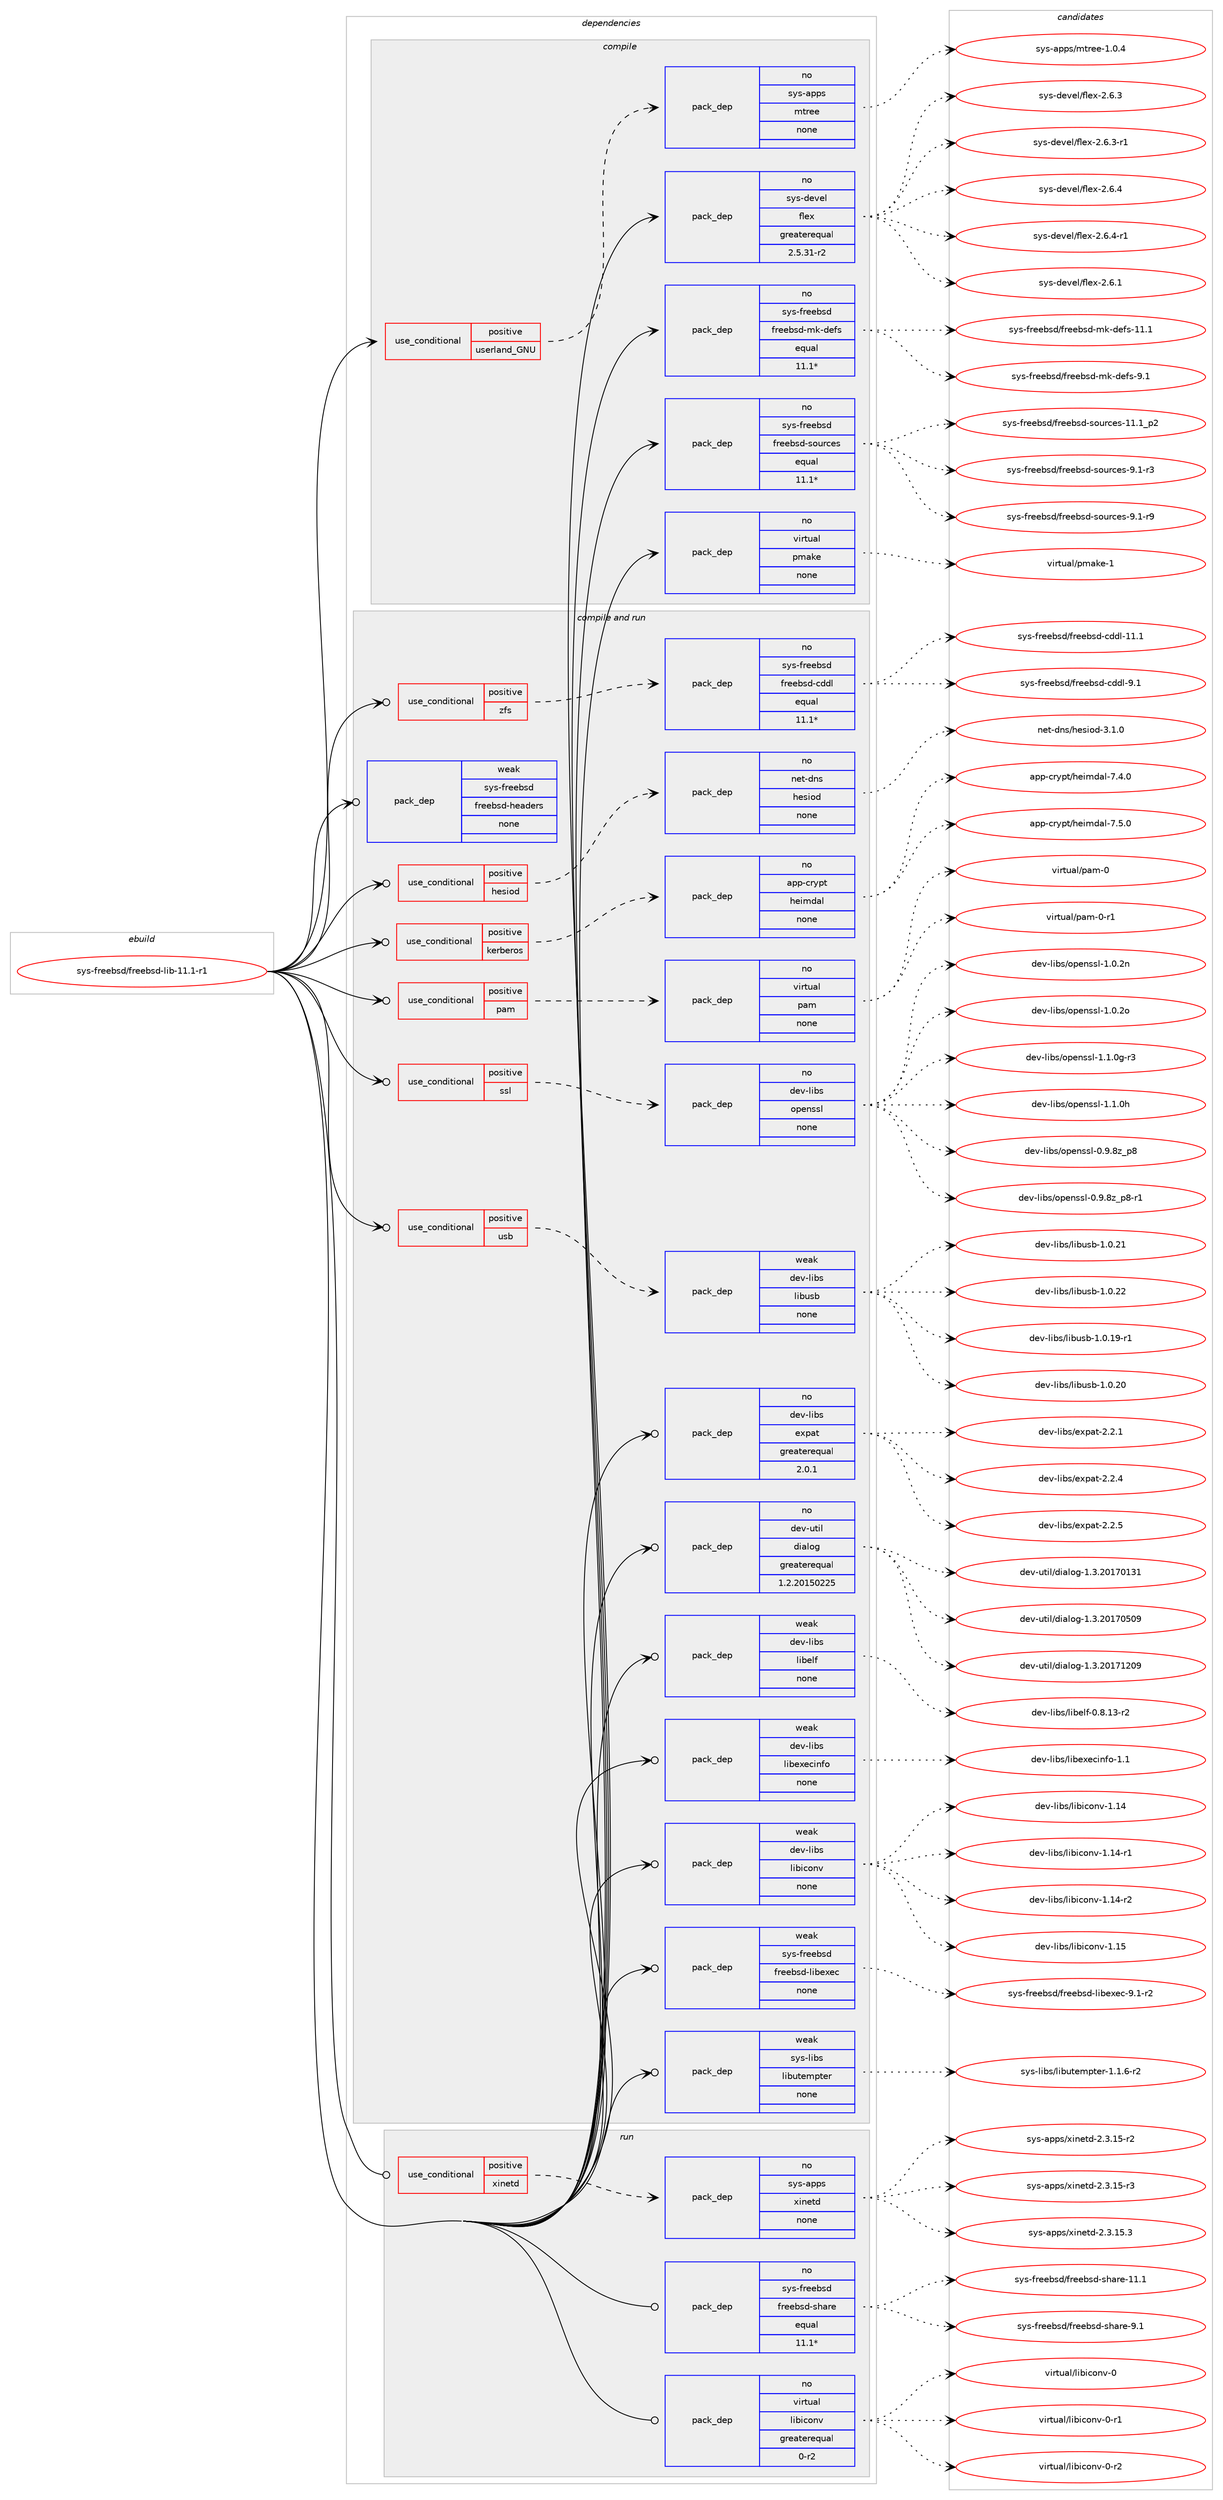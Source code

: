 digraph prolog {

# *************
# Graph options
# *************

newrank=true;
concentrate=true;
compound=true;
graph [rankdir=LR,fontname=Helvetica,fontsize=10,ranksep=1.5];#, ranksep=2.5, nodesep=0.2];
edge  [arrowhead=vee];
node  [fontname=Helvetica,fontsize=10];

# **********
# The ebuild
# **********

subgraph cluster_leftcol {
color=gray;
rank=same;
label=<<i>ebuild</i>>;
id [label="sys-freebsd/freebsd-lib-11.1-r1", color=red, width=4, href="../sys-freebsd/freebsd-lib-11.1-r1.svg"];
}

# ****************
# The dependencies
# ****************

subgraph cluster_midcol {
color=gray;
label=<<i>dependencies</i>>;
subgraph cluster_compile {
fillcolor="#eeeeee";
style=filled;
label=<<i>compile</i>>;
subgraph cond642 {
dependency6625 [label=<<TABLE BORDER="0" CELLBORDER="1" CELLSPACING="0" CELLPADDING="4"><TR><TD ROWSPAN="3" CELLPADDING="10">use_conditional</TD></TR><TR><TD>positive</TD></TR><TR><TD>userland_GNU</TD></TR></TABLE>>, shape=none, color=red];
subgraph pack5919 {
dependency6626 [label=<<TABLE BORDER="0" CELLBORDER="1" CELLSPACING="0" CELLPADDING="4" WIDTH="220"><TR><TD ROWSPAN="6" CELLPADDING="30">pack_dep</TD></TR><TR><TD WIDTH="110">no</TD></TR><TR><TD>sys-apps</TD></TR><TR><TD>mtree</TD></TR><TR><TD>none</TD></TR><TR><TD></TD></TR></TABLE>>, shape=none, color=blue];
}
dependency6625:e -> dependency6626:w [weight=20,style="dashed",arrowhead="vee"];
}
id:e -> dependency6625:w [weight=20,style="solid",arrowhead="vee"];
subgraph pack5920 {
dependency6627 [label=<<TABLE BORDER="0" CELLBORDER="1" CELLSPACING="0" CELLPADDING="4" WIDTH="220"><TR><TD ROWSPAN="6" CELLPADDING="30">pack_dep</TD></TR><TR><TD WIDTH="110">no</TD></TR><TR><TD>sys-devel</TD></TR><TR><TD>flex</TD></TR><TR><TD>greaterequal</TD></TR><TR><TD>2.5.31-r2</TD></TR></TABLE>>, shape=none, color=blue];
}
id:e -> dependency6627:w [weight=20,style="solid",arrowhead="vee"];
subgraph pack5921 {
dependency6628 [label=<<TABLE BORDER="0" CELLBORDER="1" CELLSPACING="0" CELLPADDING="4" WIDTH="220"><TR><TD ROWSPAN="6" CELLPADDING="30">pack_dep</TD></TR><TR><TD WIDTH="110">no</TD></TR><TR><TD>sys-freebsd</TD></TR><TR><TD>freebsd-mk-defs</TD></TR><TR><TD>equal</TD></TR><TR><TD>11.1*</TD></TR></TABLE>>, shape=none, color=blue];
}
id:e -> dependency6628:w [weight=20,style="solid",arrowhead="vee"];
subgraph pack5922 {
dependency6629 [label=<<TABLE BORDER="0" CELLBORDER="1" CELLSPACING="0" CELLPADDING="4" WIDTH="220"><TR><TD ROWSPAN="6" CELLPADDING="30">pack_dep</TD></TR><TR><TD WIDTH="110">no</TD></TR><TR><TD>sys-freebsd</TD></TR><TR><TD>freebsd-sources</TD></TR><TR><TD>equal</TD></TR><TR><TD>11.1*</TD></TR></TABLE>>, shape=none, color=blue];
}
id:e -> dependency6629:w [weight=20,style="solid",arrowhead="vee"];
subgraph pack5923 {
dependency6630 [label=<<TABLE BORDER="0" CELLBORDER="1" CELLSPACING="0" CELLPADDING="4" WIDTH="220"><TR><TD ROWSPAN="6" CELLPADDING="30">pack_dep</TD></TR><TR><TD WIDTH="110">no</TD></TR><TR><TD>virtual</TD></TR><TR><TD>pmake</TD></TR><TR><TD>none</TD></TR><TR><TD></TD></TR></TABLE>>, shape=none, color=blue];
}
id:e -> dependency6630:w [weight=20,style="solid",arrowhead="vee"];
}
subgraph cluster_compileandrun {
fillcolor="#eeeeee";
style=filled;
label=<<i>compile and run</i>>;
subgraph cond643 {
dependency6631 [label=<<TABLE BORDER="0" CELLBORDER="1" CELLSPACING="0" CELLPADDING="4"><TR><TD ROWSPAN="3" CELLPADDING="10">use_conditional</TD></TR><TR><TD>positive</TD></TR><TR><TD>hesiod</TD></TR></TABLE>>, shape=none, color=red];
subgraph pack5924 {
dependency6632 [label=<<TABLE BORDER="0" CELLBORDER="1" CELLSPACING="0" CELLPADDING="4" WIDTH="220"><TR><TD ROWSPAN="6" CELLPADDING="30">pack_dep</TD></TR><TR><TD WIDTH="110">no</TD></TR><TR><TD>net-dns</TD></TR><TR><TD>hesiod</TD></TR><TR><TD>none</TD></TR><TR><TD></TD></TR></TABLE>>, shape=none, color=blue];
}
dependency6631:e -> dependency6632:w [weight=20,style="dashed",arrowhead="vee"];
}
id:e -> dependency6631:w [weight=20,style="solid",arrowhead="odotvee"];
subgraph cond644 {
dependency6633 [label=<<TABLE BORDER="0" CELLBORDER="1" CELLSPACING="0" CELLPADDING="4"><TR><TD ROWSPAN="3" CELLPADDING="10">use_conditional</TD></TR><TR><TD>positive</TD></TR><TR><TD>kerberos</TD></TR></TABLE>>, shape=none, color=red];
subgraph pack5925 {
dependency6634 [label=<<TABLE BORDER="0" CELLBORDER="1" CELLSPACING="0" CELLPADDING="4" WIDTH="220"><TR><TD ROWSPAN="6" CELLPADDING="30">pack_dep</TD></TR><TR><TD WIDTH="110">no</TD></TR><TR><TD>app-crypt</TD></TR><TR><TD>heimdal</TD></TR><TR><TD>none</TD></TR><TR><TD></TD></TR></TABLE>>, shape=none, color=blue];
}
dependency6633:e -> dependency6634:w [weight=20,style="dashed",arrowhead="vee"];
}
id:e -> dependency6633:w [weight=20,style="solid",arrowhead="odotvee"];
subgraph cond645 {
dependency6635 [label=<<TABLE BORDER="0" CELLBORDER="1" CELLSPACING="0" CELLPADDING="4"><TR><TD ROWSPAN="3" CELLPADDING="10">use_conditional</TD></TR><TR><TD>positive</TD></TR><TR><TD>pam</TD></TR></TABLE>>, shape=none, color=red];
subgraph pack5926 {
dependency6636 [label=<<TABLE BORDER="0" CELLBORDER="1" CELLSPACING="0" CELLPADDING="4" WIDTH="220"><TR><TD ROWSPAN="6" CELLPADDING="30">pack_dep</TD></TR><TR><TD WIDTH="110">no</TD></TR><TR><TD>virtual</TD></TR><TR><TD>pam</TD></TR><TR><TD>none</TD></TR><TR><TD></TD></TR></TABLE>>, shape=none, color=blue];
}
dependency6635:e -> dependency6636:w [weight=20,style="dashed",arrowhead="vee"];
}
id:e -> dependency6635:w [weight=20,style="solid",arrowhead="odotvee"];
subgraph cond646 {
dependency6637 [label=<<TABLE BORDER="0" CELLBORDER="1" CELLSPACING="0" CELLPADDING="4"><TR><TD ROWSPAN="3" CELLPADDING="10">use_conditional</TD></TR><TR><TD>positive</TD></TR><TR><TD>ssl</TD></TR></TABLE>>, shape=none, color=red];
subgraph pack5927 {
dependency6638 [label=<<TABLE BORDER="0" CELLBORDER="1" CELLSPACING="0" CELLPADDING="4" WIDTH="220"><TR><TD ROWSPAN="6" CELLPADDING="30">pack_dep</TD></TR><TR><TD WIDTH="110">no</TD></TR><TR><TD>dev-libs</TD></TR><TR><TD>openssl</TD></TR><TR><TD>none</TD></TR><TR><TD></TD></TR></TABLE>>, shape=none, color=blue];
}
dependency6637:e -> dependency6638:w [weight=20,style="dashed",arrowhead="vee"];
}
id:e -> dependency6637:w [weight=20,style="solid",arrowhead="odotvee"];
subgraph cond647 {
dependency6639 [label=<<TABLE BORDER="0" CELLBORDER="1" CELLSPACING="0" CELLPADDING="4"><TR><TD ROWSPAN="3" CELLPADDING="10">use_conditional</TD></TR><TR><TD>positive</TD></TR><TR><TD>usb</TD></TR></TABLE>>, shape=none, color=red];
subgraph pack5928 {
dependency6640 [label=<<TABLE BORDER="0" CELLBORDER="1" CELLSPACING="0" CELLPADDING="4" WIDTH="220"><TR><TD ROWSPAN="6" CELLPADDING="30">pack_dep</TD></TR><TR><TD WIDTH="110">weak</TD></TR><TR><TD>dev-libs</TD></TR><TR><TD>libusb</TD></TR><TR><TD>none</TD></TR><TR><TD></TD></TR></TABLE>>, shape=none, color=blue];
}
dependency6639:e -> dependency6640:w [weight=20,style="dashed",arrowhead="vee"];
}
id:e -> dependency6639:w [weight=20,style="solid",arrowhead="odotvee"];
subgraph cond648 {
dependency6641 [label=<<TABLE BORDER="0" CELLBORDER="1" CELLSPACING="0" CELLPADDING="4"><TR><TD ROWSPAN="3" CELLPADDING="10">use_conditional</TD></TR><TR><TD>positive</TD></TR><TR><TD>zfs</TD></TR></TABLE>>, shape=none, color=red];
subgraph pack5929 {
dependency6642 [label=<<TABLE BORDER="0" CELLBORDER="1" CELLSPACING="0" CELLPADDING="4" WIDTH="220"><TR><TD ROWSPAN="6" CELLPADDING="30">pack_dep</TD></TR><TR><TD WIDTH="110">no</TD></TR><TR><TD>sys-freebsd</TD></TR><TR><TD>freebsd-cddl</TD></TR><TR><TD>equal</TD></TR><TR><TD>11.1*</TD></TR></TABLE>>, shape=none, color=blue];
}
dependency6641:e -> dependency6642:w [weight=20,style="dashed",arrowhead="vee"];
}
id:e -> dependency6641:w [weight=20,style="solid",arrowhead="odotvee"];
subgraph pack5930 {
dependency6643 [label=<<TABLE BORDER="0" CELLBORDER="1" CELLSPACING="0" CELLPADDING="4" WIDTH="220"><TR><TD ROWSPAN="6" CELLPADDING="30">pack_dep</TD></TR><TR><TD WIDTH="110">no</TD></TR><TR><TD>dev-libs</TD></TR><TR><TD>expat</TD></TR><TR><TD>greaterequal</TD></TR><TR><TD>2.0.1</TD></TR></TABLE>>, shape=none, color=blue];
}
id:e -> dependency6643:w [weight=20,style="solid",arrowhead="odotvee"];
subgraph pack5931 {
dependency6644 [label=<<TABLE BORDER="0" CELLBORDER="1" CELLSPACING="0" CELLPADDING="4" WIDTH="220"><TR><TD ROWSPAN="6" CELLPADDING="30">pack_dep</TD></TR><TR><TD WIDTH="110">no</TD></TR><TR><TD>dev-util</TD></TR><TR><TD>dialog</TD></TR><TR><TD>greaterequal</TD></TR><TR><TD>1.2.20150225</TD></TR></TABLE>>, shape=none, color=blue];
}
id:e -> dependency6644:w [weight=20,style="solid",arrowhead="odotvee"];
subgraph pack5932 {
dependency6645 [label=<<TABLE BORDER="0" CELLBORDER="1" CELLSPACING="0" CELLPADDING="4" WIDTH="220"><TR><TD ROWSPAN="6" CELLPADDING="30">pack_dep</TD></TR><TR><TD WIDTH="110">weak</TD></TR><TR><TD>dev-libs</TD></TR><TR><TD>libelf</TD></TR><TR><TD>none</TD></TR><TR><TD></TD></TR></TABLE>>, shape=none, color=blue];
}
id:e -> dependency6645:w [weight=20,style="solid",arrowhead="odotvee"];
subgraph pack5933 {
dependency6646 [label=<<TABLE BORDER="0" CELLBORDER="1" CELLSPACING="0" CELLPADDING="4" WIDTH="220"><TR><TD ROWSPAN="6" CELLPADDING="30">pack_dep</TD></TR><TR><TD WIDTH="110">weak</TD></TR><TR><TD>dev-libs</TD></TR><TR><TD>libexecinfo</TD></TR><TR><TD>none</TD></TR><TR><TD></TD></TR></TABLE>>, shape=none, color=blue];
}
id:e -> dependency6646:w [weight=20,style="solid",arrowhead="odotvee"];
subgraph pack5934 {
dependency6647 [label=<<TABLE BORDER="0" CELLBORDER="1" CELLSPACING="0" CELLPADDING="4" WIDTH="220"><TR><TD ROWSPAN="6" CELLPADDING="30">pack_dep</TD></TR><TR><TD WIDTH="110">weak</TD></TR><TR><TD>dev-libs</TD></TR><TR><TD>libiconv</TD></TR><TR><TD>none</TD></TR><TR><TD></TD></TR></TABLE>>, shape=none, color=blue];
}
id:e -> dependency6647:w [weight=20,style="solid",arrowhead="odotvee"];
subgraph pack5935 {
dependency6648 [label=<<TABLE BORDER="0" CELLBORDER="1" CELLSPACING="0" CELLPADDING="4" WIDTH="220"><TR><TD ROWSPAN="6" CELLPADDING="30">pack_dep</TD></TR><TR><TD WIDTH="110">weak</TD></TR><TR><TD>sys-freebsd</TD></TR><TR><TD>freebsd-headers</TD></TR><TR><TD>none</TD></TR><TR><TD></TD></TR></TABLE>>, shape=none, color=blue];
}
id:e -> dependency6648:w [weight=20,style="solid",arrowhead="odotvee"];
subgraph pack5936 {
dependency6649 [label=<<TABLE BORDER="0" CELLBORDER="1" CELLSPACING="0" CELLPADDING="4" WIDTH="220"><TR><TD ROWSPAN="6" CELLPADDING="30">pack_dep</TD></TR><TR><TD WIDTH="110">weak</TD></TR><TR><TD>sys-freebsd</TD></TR><TR><TD>freebsd-libexec</TD></TR><TR><TD>none</TD></TR><TR><TD></TD></TR></TABLE>>, shape=none, color=blue];
}
id:e -> dependency6649:w [weight=20,style="solid",arrowhead="odotvee"];
subgraph pack5937 {
dependency6650 [label=<<TABLE BORDER="0" CELLBORDER="1" CELLSPACING="0" CELLPADDING="4" WIDTH="220"><TR><TD ROWSPAN="6" CELLPADDING="30">pack_dep</TD></TR><TR><TD WIDTH="110">weak</TD></TR><TR><TD>sys-libs</TD></TR><TR><TD>libutempter</TD></TR><TR><TD>none</TD></TR><TR><TD></TD></TR></TABLE>>, shape=none, color=blue];
}
id:e -> dependency6650:w [weight=20,style="solid",arrowhead="odotvee"];
}
subgraph cluster_run {
fillcolor="#eeeeee";
style=filled;
label=<<i>run</i>>;
subgraph cond649 {
dependency6651 [label=<<TABLE BORDER="0" CELLBORDER="1" CELLSPACING="0" CELLPADDING="4"><TR><TD ROWSPAN="3" CELLPADDING="10">use_conditional</TD></TR><TR><TD>positive</TD></TR><TR><TD>xinetd</TD></TR></TABLE>>, shape=none, color=red];
subgraph pack5938 {
dependency6652 [label=<<TABLE BORDER="0" CELLBORDER="1" CELLSPACING="0" CELLPADDING="4" WIDTH="220"><TR><TD ROWSPAN="6" CELLPADDING="30">pack_dep</TD></TR><TR><TD WIDTH="110">no</TD></TR><TR><TD>sys-apps</TD></TR><TR><TD>xinetd</TD></TR><TR><TD>none</TD></TR><TR><TD></TD></TR></TABLE>>, shape=none, color=blue];
}
dependency6651:e -> dependency6652:w [weight=20,style="dashed",arrowhead="vee"];
}
id:e -> dependency6651:w [weight=20,style="solid",arrowhead="odot"];
subgraph pack5939 {
dependency6653 [label=<<TABLE BORDER="0" CELLBORDER="1" CELLSPACING="0" CELLPADDING="4" WIDTH="220"><TR><TD ROWSPAN="6" CELLPADDING="30">pack_dep</TD></TR><TR><TD WIDTH="110">no</TD></TR><TR><TD>sys-freebsd</TD></TR><TR><TD>freebsd-share</TD></TR><TR><TD>equal</TD></TR><TR><TD>11.1*</TD></TR></TABLE>>, shape=none, color=blue];
}
id:e -> dependency6653:w [weight=20,style="solid",arrowhead="odot"];
subgraph pack5940 {
dependency6654 [label=<<TABLE BORDER="0" CELLBORDER="1" CELLSPACING="0" CELLPADDING="4" WIDTH="220"><TR><TD ROWSPAN="6" CELLPADDING="30">pack_dep</TD></TR><TR><TD WIDTH="110">no</TD></TR><TR><TD>virtual</TD></TR><TR><TD>libiconv</TD></TR><TR><TD>greaterequal</TD></TR><TR><TD>0-r2</TD></TR></TABLE>>, shape=none, color=blue];
}
id:e -> dependency6654:w [weight=20,style="solid",arrowhead="odot"];
}
}

# **************
# The candidates
# **************

subgraph cluster_choices {
rank=same;
color=gray;
label=<<i>candidates</i>>;

subgraph choice5919 {
color=black;
nodesep=1;
choice115121115459711211211547109116114101101454946484652 [label="sys-apps/mtree-1.0.4", color=red, width=4,href="../sys-apps/mtree-1.0.4.svg"];
dependency6626:e -> choice115121115459711211211547109116114101101454946484652:w [style=dotted,weight="100"];
}
subgraph choice5920 {
color=black;
nodesep=1;
choice1151211154510010111810110847102108101120455046544649 [label="sys-devel/flex-2.6.1", color=red, width=4,href="../sys-devel/flex-2.6.1.svg"];
choice1151211154510010111810110847102108101120455046544651 [label="sys-devel/flex-2.6.3", color=red, width=4,href="../sys-devel/flex-2.6.3.svg"];
choice11512111545100101118101108471021081011204550465446514511449 [label="sys-devel/flex-2.6.3-r1", color=red, width=4,href="../sys-devel/flex-2.6.3-r1.svg"];
choice1151211154510010111810110847102108101120455046544652 [label="sys-devel/flex-2.6.4", color=red, width=4,href="../sys-devel/flex-2.6.4.svg"];
choice11512111545100101118101108471021081011204550465446524511449 [label="sys-devel/flex-2.6.4-r1", color=red, width=4,href="../sys-devel/flex-2.6.4-r1.svg"];
dependency6627:e -> choice1151211154510010111810110847102108101120455046544649:w [style=dotted,weight="100"];
dependency6627:e -> choice1151211154510010111810110847102108101120455046544651:w [style=dotted,weight="100"];
dependency6627:e -> choice11512111545100101118101108471021081011204550465446514511449:w [style=dotted,weight="100"];
dependency6627:e -> choice1151211154510010111810110847102108101120455046544652:w [style=dotted,weight="100"];
dependency6627:e -> choice11512111545100101118101108471021081011204550465446524511449:w [style=dotted,weight="100"];
}
subgraph choice5921 {
color=black;
nodesep=1;
choice1151211154510211410110198115100471021141011019811510045109107451001011021154549494649 [label="sys-freebsd/freebsd-mk-defs-11.1", color=red, width=4,href="../sys-freebsd/freebsd-mk-defs-11.1.svg"];
choice11512111545102114101101981151004710211410110198115100451091074510010110211545574649 [label="sys-freebsd/freebsd-mk-defs-9.1", color=red, width=4,href="../sys-freebsd/freebsd-mk-defs-9.1.svg"];
dependency6628:e -> choice1151211154510211410110198115100471021141011019811510045109107451001011021154549494649:w [style=dotted,weight="100"];
dependency6628:e -> choice11512111545102114101101981151004710211410110198115100451091074510010110211545574649:w [style=dotted,weight="100"];
}
subgraph choice5922 {
color=black;
nodesep=1;
choice11512111545102114101101981151004710211410110198115100451151111171149910111545494946499511250 [label="sys-freebsd/freebsd-sources-11.1_p2", color=red, width=4,href="../sys-freebsd/freebsd-sources-11.1_p2.svg"];
choice115121115451021141011019811510047102114101101981151004511511111711499101115455746494511451 [label="sys-freebsd/freebsd-sources-9.1-r3", color=red, width=4,href="../sys-freebsd/freebsd-sources-9.1-r3.svg"];
choice115121115451021141011019811510047102114101101981151004511511111711499101115455746494511457 [label="sys-freebsd/freebsd-sources-9.1-r9", color=red, width=4,href="../sys-freebsd/freebsd-sources-9.1-r9.svg"];
dependency6629:e -> choice11512111545102114101101981151004710211410110198115100451151111171149910111545494946499511250:w [style=dotted,weight="100"];
dependency6629:e -> choice115121115451021141011019811510047102114101101981151004511511111711499101115455746494511451:w [style=dotted,weight="100"];
dependency6629:e -> choice115121115451021141011019811510047102114101101981151004511511111711499101115455746494511457:w [style=dotted,weight="100"];
}
subgraph choice5923 {
color=black;
nodesep=1;
choice1181051141161179710847112109971071014549 [label="virtual/pmake-1", color=red, width=4,href="../virtual/pmake-1.svg"];
dependency6630:e -> choice1181051141161179710847112109971071014549:w [style=dotted,weight="100"];
}
subgraph choice5924 {
color=black;
nodesep=1;
choice1101011164510011011547104101115105111100455146494648 [label="net-dns/hesiod-3.1.0", color=red, width=4,href="../net-dns/hesiod-3.1.0.svg"];
dependency6632:e -> choice1101011164510011011547104101115105111100455146494648:w [style=dotted,weight="100"];
}
subgraph choice5925 {
color=black;
nodesep=1;
choice9711211245991141211121164710410110510910097108455546524648 [label="app-crypt/heimdal-7.4.0", color=red, width=4,href="../app-crypt/heimdal-7.4.0.svg"];
choice9711211245991141211121164710410110510910097108455546534648 [label="app-crypt/heimdal-7.5.0", color=red, width=4,href="../app-crypt/heimdal-7.5.0.svg"];
dependency6634:e -> choice9711211245991141211121164710410110510910097108455546524648:w [style=dotted,weight="100"];
dependency6634:e -> choice9711211245991141211121164710410110510910097108455546534648:w [style=dotted,weight="100"];
}
subgraph choice5926 {
color=black;
nodesep=1;
choice1181051141161179710847112971094548 [label="virtual/pam-0", color=red, width=4,href="../virtual/pam-0.svg"];
choice11810511411611797108471129710945484511449 [label="virtual/pam-0-r1", color=red, width=4,href="../virtual/pam-0-r1.svg"];
dependency6636:e -> choice1181051141161179710847112971094548:w [style=dotted,weight="100"];
dependency6636:e -> choice11810511411611797108471129710945484511449:w [style=dotted,weight="100"];
}
subgraph choice5927 {
color=black;
nodesep=1;
choice1001011184510810598115471111121011101151151084548465746561229511256 [label="dev-libs/openssl-0.9.8z_p8", color=red, width=4,href="../dev-libs/openssl-0.9.8z_p8.svg"];
choice10010111845108105981154711111210111011511510845484657465612295112564511449 [label="dev-libs/openssl-0.9.8z_p8-r1", color=red, width=4,href="../dev-libs/openssl-0.9.8z_p8-r1.svg"];
choice100101118451081059811547111112101110115115108454946484650110 [label="dev-libs/openssl-1.0.2n", color=red, width=4,href="../dev-libs/openssl-1.0.2n.svg"];
choice100101118451081059811547111112101110115115108454946484650111 [label="dev-libs/openssl-1.0.2o", color=red, width=4,href="../dev-libs/openssl-1.0.2o.svg"];
choice1001011184510810598115471111121011101151151084549464946481034511451 [label="dev-libs/openssl-1.1.0g-r3", color=red, width=4,href="../dev-libs/openssl-1.1.0g-r3.svg"];
choice100101118451081059811547111112101110115115108454946494648104 [label="dev-libs/openssl-1.1.0h", color=red, width=4,href="../dev-libs/openssl-1.1.0h.svg"];
dependency6638:e -> choice1001011184510810598115471111121011101151151084548465746561229511256:w [style=dotted,weight="100"];
dependency6638:e -> choice10010111845108105981154711111210111011511510845484657465612295112564511449:w [style=dotted,weight="100"];
dependency6638:e -> choice100101118451081059811547111112101110115115108454946484650110:w [style=dotted,weight="100"];
dependency6638:e -> choice100101118451081059811547111112101110115115108454946484650111:w [style=dotted,weight="100"];
dependency6638:e -> choice1001011184510810598115471111121011101151151084549464946481034511451:w [style=dotted,weight="100"];
dependency6638:e -> choice100101118451081059811547111112101110115115108454946494648104:w [style=dotted,weight="100"];
}
subgraph choice5928 {
color=black;
nodesep=1;
choice1001011184510810598115471081059811711598454946484649574511449 [label="dev-libs/libusb-1.0.19-r1", color=red, width=4,href="../dev-libs/libusb-1.0.19-r1.svg"];
choice100101118451081059811547108105981171159845494648465048 [label="dev-libs/libusb-1.0.20", color=red, width=4,href="../dev-libs/libusb-1.0.20.svg"];
choice100101118451081059811547108105981171159845494648465049 [label="dev-libs/libusb-1.0.21", color=red, width=4,href="../dev-libs/libusb-1.0.21.svg"];
choice100101118451081059811547108105981171159845494648465050 [label="dev-libs/libusb-1.0.22", color=red, width=4,href="../dev-libs/libusb-1.0.22.svg"];
dependency6640:e -> choice1001011184510810598115471081059811711598454946484649574511449:w [style=dotted,weight="100"];
dependency6640:e -> choice100101118451081059811547108105981171159845494648465048:w [style=dotted,weight="100"];
dependency6640:e -> choice100101118451081059811547108105981171159845494648465049:w [style=dotted,weight="100"];
dependency6640:e -> choice100101118451081059811547108105981171159845494648465050:w [style=dotted,weight="100"];
}
subgraph choice5929 {
color=black;
nodesep=1;
choice1151211154510211410110198115100471021141011019811510045991001001084549494649 [label="sys-freebsd/freebsd-cddl-11.1", color=red, width=4,href="../sys-freebsd/freebsd-cddl-11.1.svg"];
choice11512111545102114101101981151004710211410110198115100459910010010845574649 [label="sys-freebsd/freebsd-cddl-9.1", color=red, width=4,href="../sys-freebsd/freebsd-cddl-9.1.svg"];
dependency6642:e -> choice1151211154510211410110198115100471021141011019811510045991001001084549494649:w [style=dotted,weight="100"];
dependency6642:e -> choice11512111545102114101101981151004710211410110198115100459910010010845574649:w [style=dotted,weight="100"];
}
subgraph choice5930 {
color=black;
nodesep=1;
choice10010111845108105981154710112011297116455046504649 [label="dev-libs/expat-2.2.1", color=red, width=4,href="../dev-libs/expat-2.2.1.svg"];
choice10010111845108105981154710112011297116455046504652 [label="dev-libs/expat-2.2.4", color=red, width=4,href="../dev-libs/expat-2.2.4.svg"];
choice10010111845108105981154710112011297116455046504653 [label="dev-libs/expat-2.2.5", color=red, width=4,href="../dev-libs/expat-2.2.5.svg"];
dependency6643:e -> choice10010111845108105981154710112011297116455046504649:w [style=dotted,weight="100"];
dependency6643:e -> choice10010111845108105981154710112011297116455046504652:w [style=dotted,weight="100"];
dependency6643:e -> choice10010111845108105981154710112011297116455046504653:w [style=dotted,weight="100"];
}
subgraph choice5931 {
color=black;
nodesep=1;
choice10010111845117116105108471001059710811110345494651465048495548495149 [label="dev-util/dialog-1.3.20170131", color=red, width=4,href="../dev-util/dialog-1.3.20170131.svg"];
choice10010111845117116105108471001059710811110345494651465048495548534857 [label="dev-util/dialog-1.3.20170509", color=red, width=4,href="../dev-util/dialog-1.3.20170509.svg"];
choice10010111845117116105108471001059710811110345494651465048495549504857 [label="dev-util/dialog-1.3.20171209", color=red, width=4,href="../dev-util/dialog-1.3.20171209.svg"];
dependency6644:e -> choice10010111845117116105108471001059710811110345494651465048495548495149:w [style=dotted,weight="100"];
dependency6644:e -> choice10010111845117116105108471001059710811110345494651465048495548534857:w [style=dotted,weight="100"];
dependency6644:e -> choice10010111845117116105108471001059710811110345494651465048495549504857:w [style=dotted,weight="100"];
}
subgraph choice5932 {
color=black;
nodesep=1;
choice10010111845108105981154710810598101108102454846564649514511450 [label="dev-libs/libelf-0.8.13-r2", color=red, width=4,href="../dev-libs/libelf-0.8.13-r2.svg"];
dependency6645:e -> choice10010111845108105981154710810598101108102454846564649514511450:w [style=dotted,weight="100"];
}
subgraph choice5933 {
color=black;
nodesep=1;
choice100101118451081059811547108105981011201019910511010211145494649 [label="dev-libs/libexecinfo-1.1", color=red, width=4,href="../dev-libs/libexecinfo-1.1.svg"];
dependency6646:e -> choice100101118451081059811547108105981011201019910511010211145494649:w [style=dotted,weight="100"];
}
subgraph choice5934 {
color=black;
nodesep=1;
choice10010111845108105981154710810598105991111101184549464952 [label="dev-libs/libiconv-1.14", color=red, width=4,href="../dev-libs/libiconv-1.14.svg"];
choice100101118451081059811547108105981059911111011845494649524511449 [label="dev-libs/libiconv-1.14-r1", color=red, width=4,href="../dev-libs/libiconv-1.14-r1.svg"];
choice100101118451081059811547108105981059911111011845494649524511450 [label="dev-libs/libiconv-1.14-r2", color=red, width=4,href="../dev-libs/libiconv-1.14-r2.svg"];
choice10010111845108105981154710810598105991111101184549464953 [label="dev-libs/libiconv-1.15", color=red, width=4,href="../dev-libs/libiconv-1.15.svg"];
dependency6647:e -> choice10010111845108105981154710810598105991111101184549464952:w [style=dotted,weight="100"];
dependency6647:e -> choice100101118451081059811547108105981059911111011845494649524511449:w [style=dotted,weight="100"];
dependency6647:e -> choice100101118451081059811547108105981059911111011845494649524511450:w [style=dotted,weight="100"];
dependency6647:e -> choice10010111845108105981154710810598105991111101184549464953:w [style=dotted,weight="100"];
}
subgraph choice5935 {
color=black;
nodesep=1;
}
subgraph choice5936 {
color=black;
nodesep=1;
choice11512111545102114101101981151004710211410110198115100451081059810112010199455746494511450 [label="sys-freebsd/freebsd-libexec-9.1-r2", color=red, width=4,href="../sys-freebsd/freebsd-libexec-9.1-r2.svg"];
dependency6649:e -> choice11512111545102114101101981151004710211410110198115100451081059810112010199455746494511450:w [style=dotted,weight="100"];
}
subgraph choice5937 {
color=black;
nodesep=1;
choice115121115451081059811547108105981171161011091121161011144549464946544511450 [label="sys-libs/libutempter-1.1.6-r2", color=red, width=4,href="../sys-libs/libutempter-1.1.6-r2.svg"];
dependency6650:e -> choice115121115451081059811547108105981171161011091121161011144549464946544511450:w [style=dotted,weight="100"];
}
subgraph choice5938 {
color=black;
nodesep=1;
choice115121115459711211211547120105110101116100455046514649534511450 [label="sys-apps/xinetd-2.3.15-r2", color=red, width=4,href="../sys-apps/xinetd-2.3.15-r2.svg"];
choice115121115459711211211547120105110101116100455046514649534511451 [label="sys-apps/xinetd-2.3.15-r3", color=red, width=4,href="../sys-apps/xinetd-2.3.15-r3.svg"];
choice115121115459711211211547120105110101116100455046514649534651 [label="sys-apps/xinetd-2.3.15.3", color=red, width=4,href="../sys-apps/xinetd-2.3.15.3.svg"];
dependency6652:e -> choice115121115459711211211547120105110101116100455046514649534511450:w [style=dotted,weight="100"];
dependency6652:e -> choice115121115459711211211547120105110101116100455046514649534511451:w [style=dotted,weight="100"];
dependency6652:e -> choice115121115459711211211547120105110101116100455046514649534651:w [style=dotted,weight="100"];
}
subgraph choice5939 {
color=black;
nodesep=1;
choice1151211154510211410110198115100471021141011019811510045115104971141014549494649 [label="sys-freebsd/freebsd-share-11.1", color=red, width=4,href="../sys-freebsd/freebsd-share-11.1.svg"];
choice11512111545102114101101981151004710211410110198115100451151049711410145574649 [label="sys-freebsd/freebsd-share-9.1", color=red, width=4,href="../sys-freebsd/freebsd-share-9.1.svg"];
dependency6653:e -> choice1151211154510211410110198115100471021141011019811510045115104971141014549494649:w [style=dotted,weight="100"];
dependency6653:e -> choice11512111545102114101101981151004710211410110198115100451151049711410145574649:w [style=dotted,weight="100"];
}
subgraph choice5940 {
color=black;
nodesep=1;
choice118105114116117971084710810598105991111101184548 [label="virtual/libiconv-0", color=red, width=4,href="../virtual/libiconv-0.svg"];
choice1181051141161179710847108105981059911111011845484511449 [label="virtual/libiconv-0-r1", color=red, width=4,href="../virtual/libiconv-0-r1.svg"];
choice1181051141161179710847108105981059911111011845484511450 [label="virtual/libiconv-0-r2", color=red, width=4,href="../virtual/libiconv-0-r2.svg"];
dependency6654:e -> choice118105114116117971084710810598105991111101184548:w [style=dotted,weight="100"];
dependency6654:e -> choice1181051141161179710847108105981059911111011845484511449:w [style=dotted,weight="100"];
dependency6654:e -> choice1181051141161179710847108105981059911111011845484511450:w [style=dotted,weight="100"];
}
}

}
